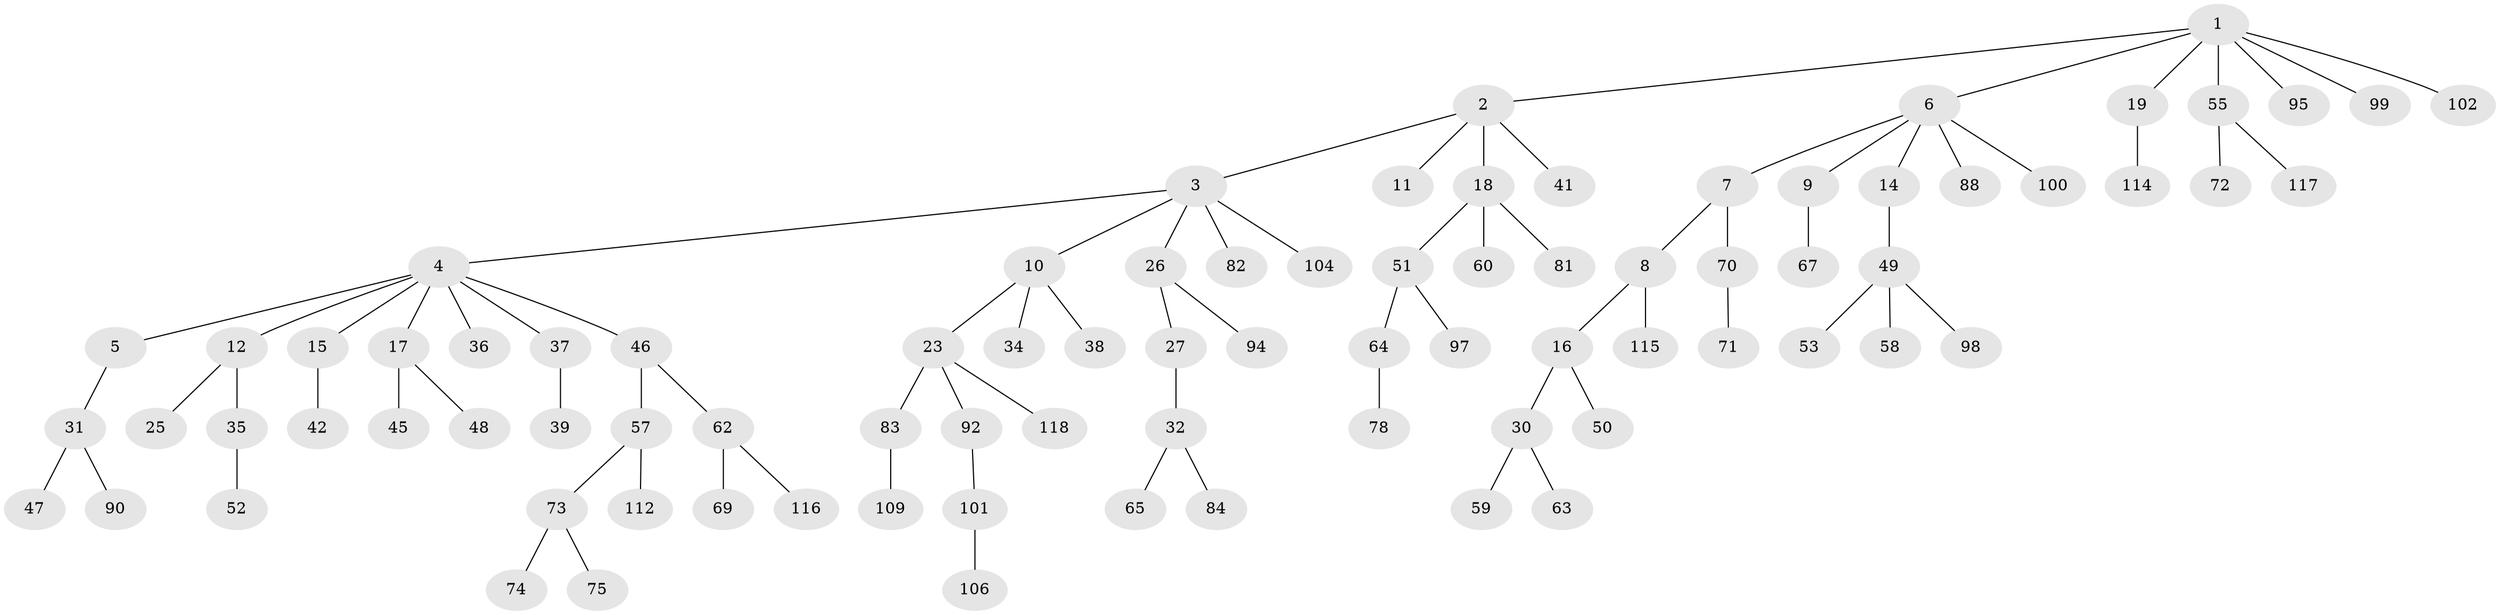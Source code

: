 // Generated by graph-tools (version 1.1) at 2025/24/03/03/25 07:24:04]
// undirected, 84 vertices, 83 edges
graph export_dot {
graph [start="1"]
  node [color=gray90,style=filled];
  1 [super="+24"];
  2 [super="+13"];
  3 [super="+77"];
  4 [super="+119"];
  5;
  6 [super="+40"];
  7;
  8 [super="+28"];
  9 [super="+21"];
  10 [super="+29"];
  11;
  12;
  14 [super="+44"];
  15 [super="+105"];
  16 [super="+33"];
  17 [super="+20"];
  18 [super="+22"];
  19 [super="+43"];
  23 [super="+111"];
  25;
  26;
  27;
  30 [super="+110"];
  31;
  32 [super="+80"];
  34;
  35 [super="+87"];
  36;
  37;
  38;
  39;
  41;
  42 [super="+68"];
  45;
  46;
  47;
  48;
  49 [super="+54"];
  50 [super="+66"];
  51 [super="+86"];
  52;
  53;
  55 [super="+56"];
  57 [super="+61"];
  58;
  59 [super="+108"];
  60 [super="+76"];
  62 [super="+79"];
  63;
  64;
  65;
  67;
  69 [super="+107"];
  70 [super="+96"];
  71;
  72 [super="+85"];
  73;
  74 [super="+93"];
  75 [super="+113"];
  78;
  81;
  82;
  83;
  84 [super="+89"];
  88;
  90 [super="+91"];
  92;
  94 [super="+103"];
  95;
  97;
  98;
  99;
  100;
  101;
  102;
  104;
  106;
  109;
  112;
  114;
  115;
  116;
  117;
  118;
  1 -- 2;
  1 -- 6;
  1 -- 19;
  1 -- 95;
  1 -- 102;
  1 -- 99;
  1 -- 55;
  2 -- 3;
  2 -- 11;
  2 -- 18;
  2 -- 41;
  3 -- 4;
  3 -- 10;
  3 -- 26;
  3 -- 82;
  3 -- 104;
  4 -- 5;
  4 -- 12;
  4 -- 15;
  4 -- 17;
  4 -- 36;
  4 -- 37;
  4 -- 46;
  5 -- 31;
  6 -- 7;
  6 -- 9;
  6 -- 14;
  6 -- 100;
  6 -- 88;
  7 -- 8;
  7 -- 70;
  8 -- 16;
  8 -- 115;
  9 -- 67;
  10 -- 23;
  10 -- 34;
  10 -- 38;
  12 -- 25;
  12 -- 35;
  14 -- 49;
  15 -- 42;
  16 -- 30;
  16 -- 50;
  17 -- 48;
  17 -- 45;
  18 -- 51;
  18 -- 60;
  18 -- 81;
  19 -- 114;
  23 -- 83;
  23 -- 92;
  23 -- 118;
  26 -- 27;
  26 -- 94;
  27 -- 32;
  30 -- 59;
  30 -- 63;
  31 -- 47;
  31 -- 90;
  32 -- 65;
  32 -- 84;
  35 -- 52;
  37 -- 39;
  46 -- 57;
  46 -- 62;
  49 -- 53;
  49 -- 58;
  49 -- 98;
  51 -- 64;
  51 -- 97;
  55 -- 72;
  55 -- 117;
  57 -- 73;
  57 -- 112;
  62 -- 69;
  62 -- 116;
  64 -- 78;
  70 -- 71;
  73 -- 74;
  73 -- 75;
  83 -- 109;
  92 -- 101;
  101 -- 106;
}

